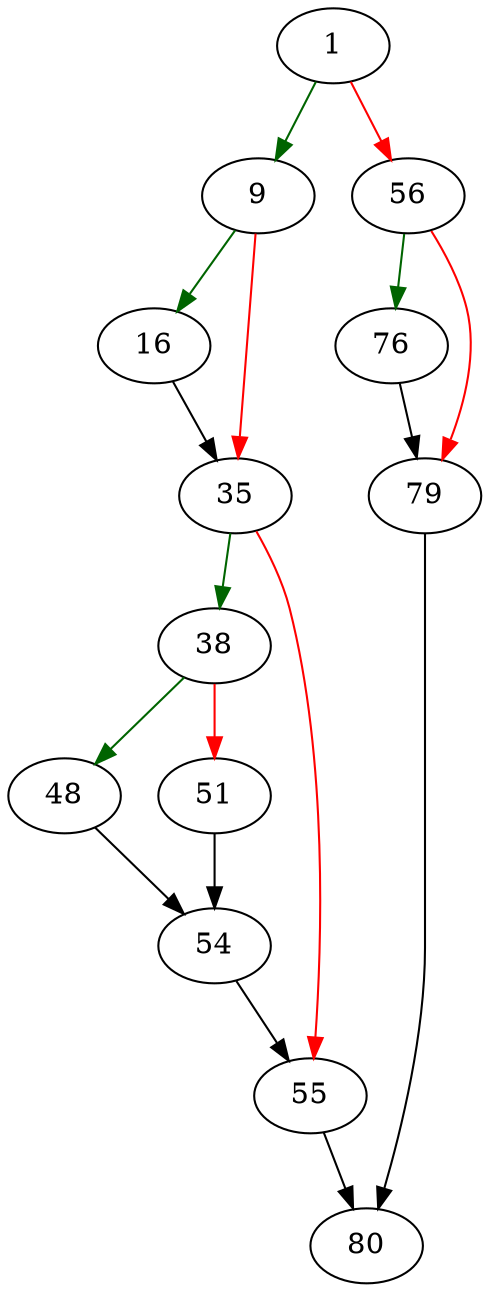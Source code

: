 strict digraph "vdbeIncrSwap" {
	// Node definitions.
	1 [entry=true];
	9;
	56;
	16;
	35;
	38;
	55;
	48;
	51;
	54;
	80;
	76;
	79;

	// Edge definitions.
	1 -> 9 [
		color=darkgreen
		cond=true
	];
	1 -> 56 [
		color=red
		cond=false
	];
	9 -> 16 [
		color=darkgreen
		cond=true
	];
	9 -> 35 [
		color=red
		cond=false
	];
	56 -> 76 [
		color=darkgreen
		cond=true
	];
	56 -> 79 [
		color=red
		cond=false
	];
	16 -> 35;
	35 -> 38 [
		color=darkgreen
		cond=true
	];
	35 -> 55 [
		color=red
		cond=false
	];
	38 -> 48 [
		color=darkgreen
		cond=true
	];
	38 -> 51 [
		color=red
		cond=false
	];
	55 -> 80;
	48 -> 54;
	51 -> 54;
	54 -> 55;
	76 -> 79;
	79 -> 80;
}